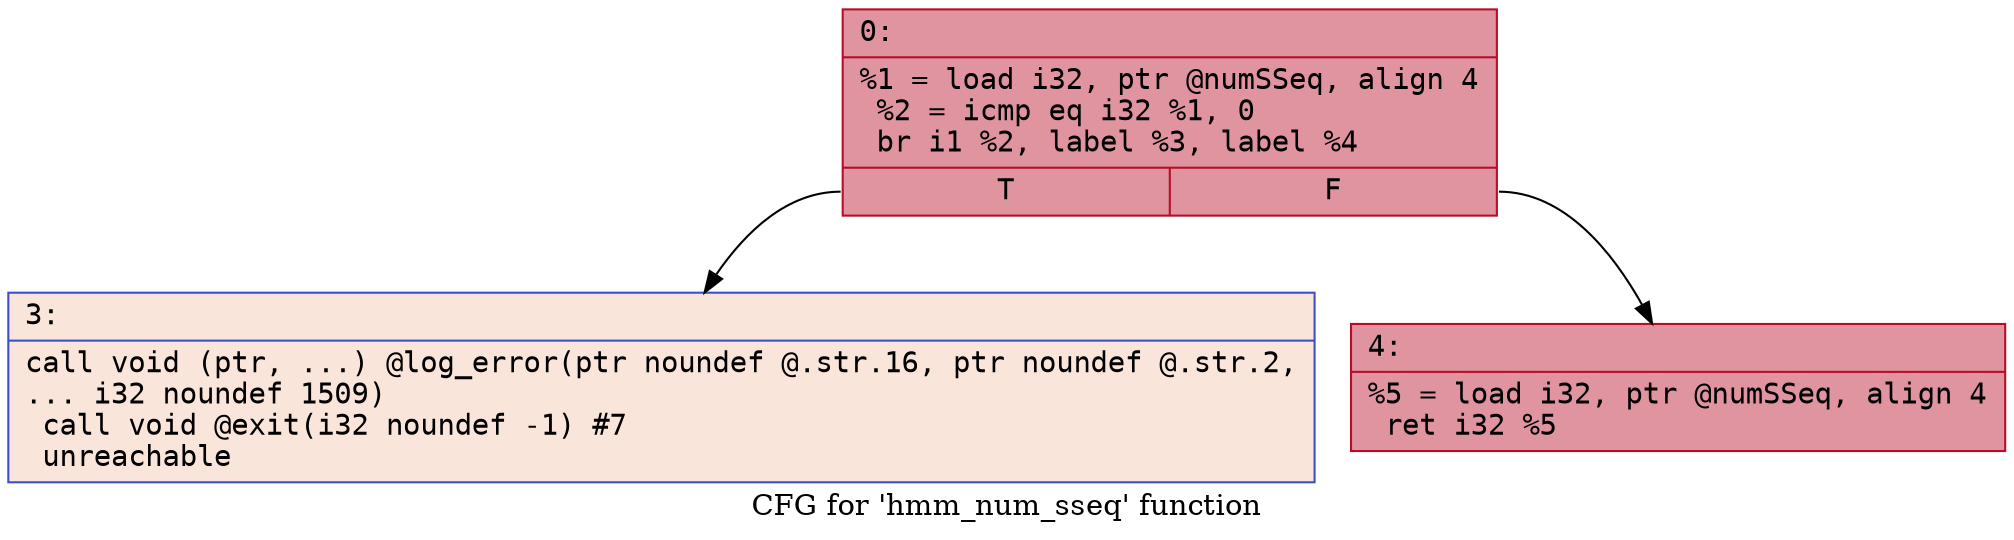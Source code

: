 digraph "CFG for 'hmm_num_sseq' function" {
	label="CFG for 'hmm_num_sseq' function";

	Node0x600000fe8320 [shape=record,color="#b70d28ff", style=filled, fillcolor="#b70d2870" fontname="Courier",label="{0:\l|  %1 = load i32, ptr @numSSeq, align 4\l  %2 = icmp eq i32 %1, 0\l  br i1 %2, label %3, label %4\l|{<s0>T|<s1>F}}"];
	Node0x600000fe8320:s0 -> Node0x600000fe8370[tooltip="0 -> 3\nProbability 0.00%" ];
	Node0x600000fe8320:s1 -> Node0x600000fe83c0[tooltip="0 -> 4\nProbability 100.00%" ];
	Node0x600000fe8370 [shape=record,color="#3d50c3ff", style=filled, fillcolor="#f4c5ad70" fontname="Courier",label="{3:\l|  call void (ptr, ...) @log_error(ptr noundef @.str.16, ptr noundef @.str.2,\l... i32 noundef 1509)\l  call void @exit(i32 noundef -1) #7\l  unreachable\l}"];
	Node0x600000fe83c0 [shape=record,color="#b70d28ff", style=filled, fillcolor="#b70d2870" fontname="Courier",label="{4:\l|  %5 = load i32, ptr @numSSeq, align 4\l  ret i32 %5\l}"];
}
